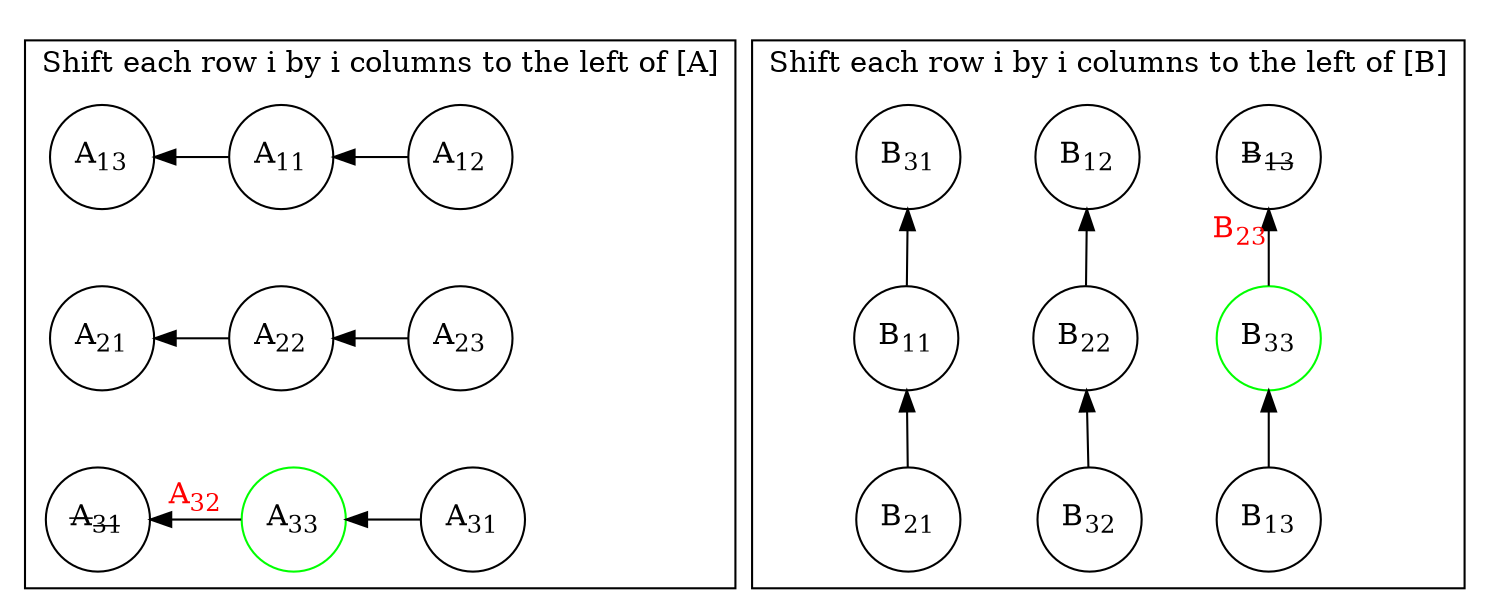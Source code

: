 digraph G {
 // splines="line";
  node [shape=circle,
      fixedsize=true, # don't allow nodes to change sizes dynamically
      width=0.7, nodesep = 0.5, ranksep = 0.5];
  
  subgraph cluster_0 {
   
    edge[dir="back"];//, style=invis];
    a[label = <A<SUB>13</SUB>>];
    b[label = <A<SUB>11</SUB>>];
    c[label = <A<SUB>12</SUB>>];
    //d[label = <A<SUB>21</SUB>>, color = green];
//    e[label = <A<SUB>22</SUB>>];
//    f[label = <A<SUB>23</SUB>>];
    g[label = <<S>A<SUB>31</SUB></S>>];
//    h[label = <A<SUB>32</SUB>>];
    i[label = <A<SUB>31</SUB>>];
    label = "Shift each row i by i columns to the left of [A]";

    d[label = <A<SUB>21</SUB>>];
    f[label = <A<SUB>23</SUB>>];
    e[label = <A<SUB>22</SUB>>];
    //g[label = < <S>A<SUB>31</SUB></S>>];
    h[label = <A<SUB>33</SUB>>, color = green];

    a -> b;
    b -> c;
    a -> c[style=invis];
    a -> d[style=invis];
    c -> f[style=invis];
    f -> d[style=invis];
    d -> e[label = " "];
    e -> f;
    d -> g[style=invis];
    g -> h[label = <<FONT COLOR="red">A<SUB>32</SUB></FONT>>];
    h -> i;
    f -> i[style=invis];
    i -> g[style=invis];

    {rank = same; a;b;c}
    {rank = same; d;e;f}
    {rank = same; g;h;i}
  }

  subgraph cluster_1 {
    
    edge [dir="back"];
    a1[label = <B<SUB>31</SUB>>];
   // b1[label = <B<SUB>12</SUB>>];
    c1[label = <<S>B<SUB>13</SUB></S>>];
    d1[label = <B<SUB>11</SUB>>];
//    e1[label = <B<SUB>22</SUB>>];
//    f1[label = <B<SUB>23</SUB>>];
    g1[label = <B<SUB>21</SUB>>];
//    h1[label = <B<SUB>32</SUB>>];
    i1[label = <B<SUB>13</SUB>>];
    label = "Shift each row i by i columns to the left of [B]"

    b1[label = <B<SUB>12</SUB>>];
    h1[label = <B<SUB>32</SUB>>];
    e1[label = <B<SUB>22</SUB>>];
//    c1[label = < <S>B<SUB>13</SUB></S>>];
    f1[label = <B<SUB>33</SUB>>, color = green]

    c1 -> f1[xlabel = <<FONT COLOR="red">B<SUB>23</SUB></FONT>>];
    f1 -> i1;
    //g1 -> a1[color = red, xlabel = <<FONT COLOR="red">shift B<SUB>21</SUB> <br/>to B<SUB>11</SUB></FONT>>];
    b1 -> e1;
    e1 -> h1;
    h1 -> b1[style= invis];
    
    a1 -> b1[style=invis];
    b1 -> c1[style=invis];
    a1 -> d1;
    d1 -> e1[style=invis];
    e1 -> f1[style=invis];
    d1 -> g1;
    g1 -> h1[style=invis];
    h1 -> i1[style=invis];
    
    i1 -> c1[style=invis];

    {rank = same; a1;b1;c1}
    {rank = same; d1;e1;f1}
    {rank = same; g1;h1;i1}
  }

}


